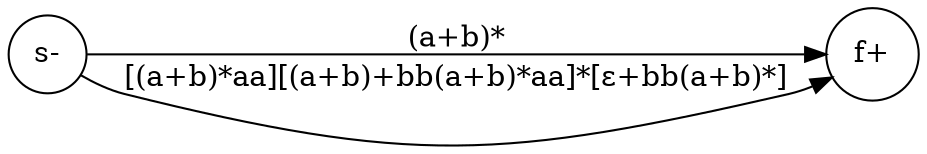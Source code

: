 digraph G {
  rankdir=LR;
  s [label="s-", shape="circle"];
  f [label="f+", shape="circle"];
  s -> f [label="(a+b)*"];
  s -> f [label="[(a+b)*aa][(a+b)+bb(a+b)*aa]*[ε+bb(a+b)*]"];
}